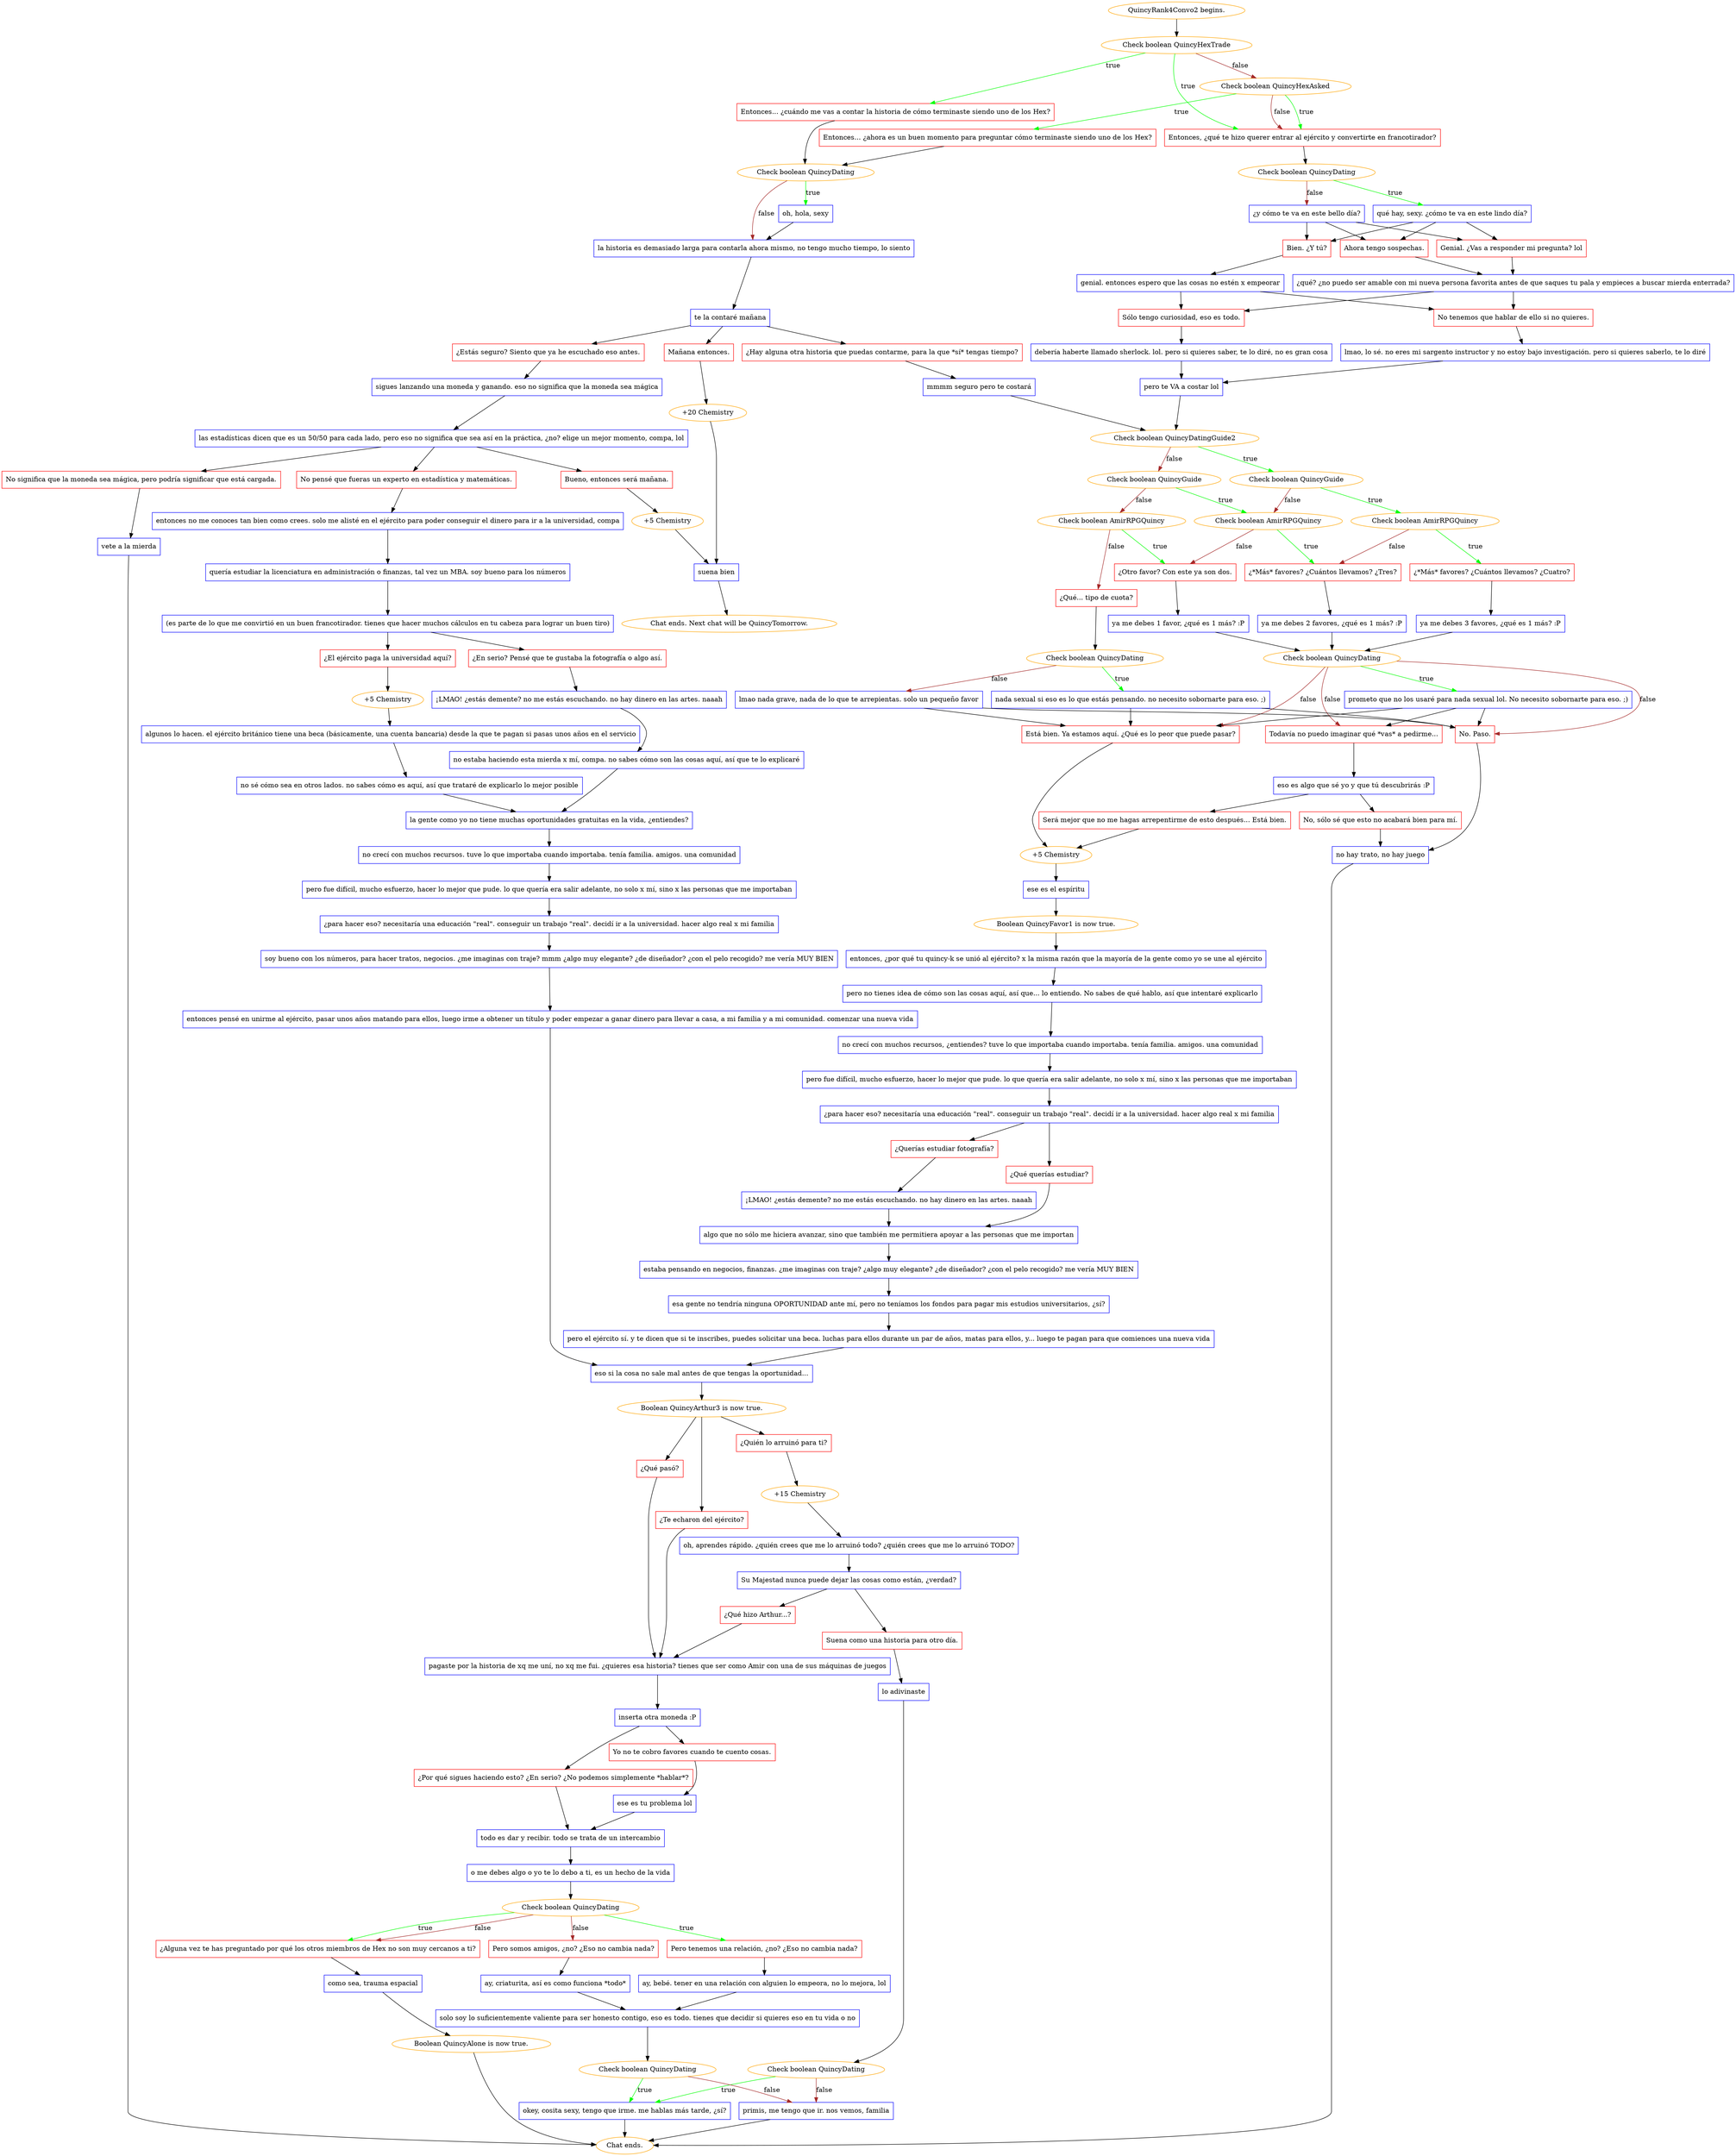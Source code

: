 digraph {
	"QuincyRank4Convo2 begins." [color=orange];
		"QuincyRank4Convo2 begins." -> j2253162781;
	j2253162781 [label="Check boolean QuincyHexTrade",color=orange];
		j2253162781 -> j253086473 [label=true,color=green];
		j2253162781 -> j2787879762 [label=true,color=green];
		j2253162781 -> j3813648319 [label=false,color=brown];
	j253086473 [label="Entonces, ¿qué te hizo querer entrar al ejército y convertirte en francotirador?",shape=box,color=red];
		j253086473 -> j975604575;
	j2787879762 [label="Entonces... ¿cuándo me vas a contar la historia de cómo terminaste siendo uno de los Hex?",shape=box,color=red];
		j2787879762 -> j1313632766;
	j3813648319 [label="Check boolean QuincyHexAsked",color=orange];
		j3813648319 -> j2677939308 [label=true,color=green];
		j3813648319 -> j253086473 [label=true,color=green];
		j3813648319 -> j253086473 [label=false,color=brown];
	j975604575 [label="Check boolean QuincyDating",color=orange];
		j975604575 -> j263965712 [label=true,color=green];
		j975604575 -> j3853548638 [label=false,color=brown];
	j1313632766 [label="Check boolean QuincyDating",color=orange];
		j1313632766 -> j3768053768 [label=true,color=green];
		j1313632766 -> j2095033502 [label=false,color=brown];
	j2677939308 [label="Entonces... ¿ahora es un buen momento para preguntar cómo terminaste siendo uno de los Hex?",shape=box,color=red];
		j2677939308 -> j1313632766;
	j263965712 [label="qué hay, sexy. ¿cómo te va en este lindo día?",shape=box,color=blue];
		j263965712 -> j3564493433;
		j263965712 -> j3975091620;
		j263965712 -> j2180048928;
	j3853548638 [label="¿y cómo te va en este bello día?",shape=box,color=blue];
		j3853548638 -> j3564493433;
		j3853548638 -> j3975091620;
		j3853548638 -> j2180048928;
	j3768053768 [label="oh, hola, sexy",shape=box,color=blue];
		j3768053768 -> j2095033502;
	j2095033502 [label="la historia es demasiado larga para contarla ahora mismo, no tengo mucho tiempo, lo siento",shape=box,color=blue];
		j2095033502 -> j325683280;
	j3564493433 [label="Bien. ¿Y tú?",shape=box,color=red];
		j3564493433 -> j295504953;
	j3975091620 [label="Ahora tengo sospechas.",shape=box,color=red];
		j3975091620 -> j1158191166;
	j2180048928 [label="Genial. ¿Vas a responder mi pregunta? lol",shape=box,color=red];
		j2180048928 -> j1158191166;
	j325683280 [label="te la contaré mañana",shape=box,color=blue];
		j325683280 -> j598372079;
		j325683280 -> j1676544409;
		j325683280 -> j3553722661;
	j295504953 [label="genial. entonces espero que las cosas no estén x empeorar",shape=box,color=blue];
		j295504953 -> j143750754;
		j295504953 -> j2131008577;
	j1158191166 [label="¿qué? ¿no puedo ser amable con mi nueva persona favorita antes de que saques tu pala y empieces a buscar mierda enterrada?",shape=box,color=blue];
		j1158191166 -> j143750754;
		j1158191166 -> j2131008577;
	j598372079 [label="¿Hay alguna otra historia que puedas contarme, para la que *sí* tengas tiempo?",shape=box,color=red];
		j598372079 -> j3649662223;
	j1676544409 [label="¿Estás seguro? Siento que ya he escuchado eso antes.",shape=box,color=red];
		j1676544409 -> j1272708769;
	j3553722661 [label="Mañana entonces.",shape=box,color=red];
		j3553722661 -> j1897540171;
	j143750754 [label="Sólo tengo curiosidad, eso es todo.",shape=box,color=red];
		j143750754 -> j3209468601;
	j2131008577 [label="No tenemos que hablar de ello si no quieres.",shape=box,color=red];
		j2131008577 -> j2445070661;
	j3649662223 [label="mmmm seguro pero te costará",shape=box,color=blue];
		j3649662223 -> j3024806683;
	j1272708769 [label="sigues lanzando una moneda y ganando. eso no significa que la moneda sea mágica",shape=box,color=blue];
		j1272708769 -> j3086410493;
	j1897540171 [label="+20 Chemistry",color=orange];
		j1897540171 -> j3521208669;
	j3209468601 [label="debería haberte llamado sherlock. lol. pero si quieres saber, te lo diré, no es gran cosa",shape=box,color=blue];
		j3209468601 -> j3264903577;
	j2445070661 [label="lmao, lo sé. no eres mi sargento instructor y no estoy bajo investigación. pero si quieres saberlo, te lo diré",shape=box,color=blue];
		j2445070661 -> j3264903577;
	j3024806683 [label="Check boolean QuincyDatingGuide2",color=orange];
		j3024806683 -> j669743190 [label=true,color=green];
		j3024806683 -> j43061601 [label=false,color=brown];
	j3086410493 [label="las estadísticas dicen que es un 50/50 para cada lado, pero eso no significa que sea así en la práctica, ¿no? elige un mejor momento, compa, lol",shape=box,color=blue];
		j3086410493 -> j3439152074;
		j3086410493 -> j3435742665;
		j3086410493 -> j3505724869;
	j3521208669 [label="suena bien",shape=box,color=blue];
		j3521208669 -> "Chat ends. Next chat will be QuincyTomorrow.";
	j3264903577 [label="pero te VA a costar lol",shape=box,color=blue];
		j3264903577 -> j3024806683;
	j669743190 [label="Check boolean QuincyGuide",color=orange];
		j669743190 -> j2725101485 [label=true,color=green];
		j669743190 -> j2826705318 [label=false,color=brown];
	j43061601 [label="Check boolean QuincyGuide",color=orange];
		j43061601 -> j2826705318 [label=true,color=green];
		j43061601 -> j2323465099 [label=false,color=brown];
	j3439152074 [label="No pensé que fueras un experto en estadística y matemáticas.",shape=box,color=red];
		j3439152074 -> j582167856;
	j3435742665 [label="No significa que la moneda sea mágica, pero podría significar que está cargada.",shape=box,color=red];
		j3435742665 -> j1255613919;
	j3505724869 [label="Bueno, entonces será mañana.",shape=box,color=red];
		j3505724869 -> j3916612863;
	"Chat ends. Next chat will be QuincyTomorrow." [color=orange];
	j2725101485 [label="Check boolean AmirRPGQuincy",color=orange];
		j2725101485 -> j1616786100 [label=true,color=green];
		j2725101485 -> j3781848795 [label=false,color=brown];
	j2826705318 [label="Check boolean AmirRPGQuincy",color=orange];
		j2826705318 -> j3781848795 [label=true,color=green];
		j2826705318 -> j2644389254 [label=false,color=brown];
	j2323465099 [label="Check boolean AmirRPGQuincy",color=orange];
		j2323465099 -> j2644389254 [label=true,color=green];
		j2323465099 -> j4212763036 [label=false,color=brown];
	j582167856 [label="entonces no me conoces tan bien como crees. solo me alisté en el ejército para poder conseguir el dinero para ir a la universidad, compa",shape=box,color=blue];
		j582167856 -> j1998612569;
	j1255613919 [label="vete a la mierda",shape=box,color=blue];
		j1255613919 -> "Chat ends.";
	j3916612863 [label="+5 Chemistry",color=orange];
		j3916612863 -> j3521208669;
	j1616786100 [label="¿*Más* favores? ¿Cuántos llevamos? ¿Cuatro?",shape=box,color=red];
		j1616786100 -> j987786989;
	j3781848795 [label="¿*Más* favores? ¿Cuántos llevamos? ¿Tres?",shape=box,color=red];
		j3781848795 -> j4232609306;
	j2644389254 [label="¿Otro favor? Con este ya son dos.",shape=box,color=red];
		j2644389254 -> j1251156572;
	j4212763036 [label="¿Qué... tipo de cuota?",shape=box,color=red];
		j4212763036 -> j1693636721;
	j1998612569 [label="quería estudiar la licenciatura en administración o finanzas, tal vez un MBA. soy bueno para los números",shape=box,color=blue];
		j1998612569 -> j1641725080;
	"Chat ends." [color=orange];
	j987786989 [label="ya me debes 3 favores, ¿qué es 1 más? :P",shape=box,color=blue];
		j987786989 -> j3185193467;
	j4232609306 [label="ya me debes 2 favores, ¿qué es 1 más? :P",shape=box,color=blue];
		j4232609306 -> j3185193467;
	j1251156572 [label="ya me debes 1 favor, ¿qué es 1 más? :P",shape=box,color=blue];
		j1251156572 -> j3185193467;
	j1693636721 [label="Check boolean QuincyDating",color=orange];
		j1693636721 -> j2894512155 [label=true,color=green];
		j1693636721 -> j882453378 [label=false,color=brown];
	j1641725080 [label="(es parte de lo que me convirtió en un buen francotirador. tienes que hacer muchos cálculos en tu cabeza para lograr un buen tiro)",shape=box,color=blue];
		j1641725080 -> j610879665;
		j1641725080 -> j2294566446;
	j3185193467 [label="Check boolean QuincyDating",color=orange];
		j3185193467 -> j1531217894 [label=true,color=green];
		j3185193467 -> j3624657481 [label=false,color=brown];
		j3185193467 -> j3329713139 [label=false,color=brown];
		j3185193467 -> j3195339205 [label=false,color=brown];
	j2894512155 [label="nada sexual si eso es lo que estás pensando. no necesito sobornarte para eso. ;)",shape=box,color=blue];
		j2894512155 -> j3195339205;
		j2894512155 -> j3329713139;
	j882453378 [label="lmao nada grave, nada de lo que te arrepientas. solo un pequeño favor",shape=box,color=blue];
		j882453378 -> j3195339205;
		j882453378 -> j3329713139;
	j610879665 [label="¿En serio? Pensé que te gustaba la fotografía o algo así.",shape=box,color=red];
		j610879665 -> j1208312221;
	j2294566446 [label="¿El ejército paga la universidad aquí?",shape=box,color=red];
		j2294566446 -> j1554361943;
	j1531217894 [label="prometo que no los usaré para nada sexual lol. No necesito sobornarte para eso. ;)",shape=box,color=blue];
		j1531217894 -> j3624657481;
		j1531217894 -> j3329713139;
		j1531217894 -> j3195339205;
	j3624657481 [label="Todavía no puedo imaginar qué *vas* a pedirme...",shape=box,color=red];
		j3624657481 -> j3753411322;
	j3329713139 [label="No. Paso.",shape=box,color=red];
		j3329713139 -> j2414688082;
	j3195339205 [label="Está bien. Ya estamos aquí. ¿Qué es lo peor que puede pasar?",shape=box,color=red];
		j3195339205 -> j1944528806;
	j1208312221 [label="¡LMAO! ¿estás demente? no me estás escuchando. no hay dinero en las artes. naaah",shape=box,color=blue];
		j1208312221 -> j3572397668;
	j1554361943 [label="+5 Chemistry",color=orange];
		j1554361943 -> j2636329481;
	j3753411322 [label="eso es algo que sé yo y que tú descubrirás :P",shape=box,color=blue];
		j3753411322 -> j3870818899;
		j3753411322 -> j2439599544;
	j2414688082 [label="no hay trato, no hay juego",shape=box,color=blue];
		j2414688082 -> "Chat ends.";
	j1944528806 [label="+5 Chemistry",color=orange];
		j1944528806 -> j3154632076;
	j3572397668 [label="no estaba haciendo esta mierda x mí, compa. no sabes cómo son las cosas aquí, así que te lo explicaré",shape=box,color=blue];
		j3572397668 -> j637645936;
	j2636329481 [label="algunos lo hacen. el ejército británico tiene una beca (básicamente, una cuenta bancaria) desde la que te pagan si pasas unos años en el servicio",shape=box,color=blue];
		j2636329481 -> j417821367;
	j3870818899 [label="Será mejor que no me hagas arrepentirme de esto después... Está bien.",shape=box,color=red];
		j3870818899 -> j1944528806;
	j2439599544 [label="No, sólo sé que esto no acabará bien para mí.",shape=box,color=red];
		j2439599544 -> j2414688082;
	j3154632076 [label="ese es el espíritu",shape=box,color=blue];
		j3154632076 -> j2205283047;
	j637645936 [label="la gente como yo no tiene muchas oportunidades gratuitas en la vida, ¿entiendes?",shape=box,color=blue];
		j637645936 -> j1885958150;
	j417821367 [label="no sé cómo sea en otros lados. no sabes cómo es aquí, así que trataré de explicarlo lo mejor posible",shape=box,color=blue];
		j417821367 -> j637645936;
	j2205283047 [label="Boolean QuincyFavor1 is now true.",color=orange];
		j2205283047 -> j2089948062;
	j1885958150 [label="no crecí con muchos recursos. tuve lo que importaba cuando importaba. tenía familia. amigos. una comunidad",shape=box,color=blue];
		j1885958150 -> j198111964;
	j2089948062 [label="entonces, ¿por qué tu quincy-k se unió al ejército? x la misma razón que la mayoría de la gente como yo se une al ejército",shape=box,color=blue];
		j2089948062 -> j1584411724;
	j198111964 [label="pero fue difícil, mucho esfuerzo, hacer lo mejor que pude. lo que quería era salir adelante, no solo x mí, sino x las personas que me importaban",shape=box,color=blue];
		j198111964 -> j1069356000;
	j1584411724 [label="pero no tienes idea de cómo son las cosas aquí, así que... lo entiendo. No sabes de qué hablo, así que intentaré explicarlo",shape=box,color=blue];
		j1584411724 -> j1606116551;
	j1069356000 [label="¿para hacer eso? necesitaría una educación \"real\". conseguir un trabajo \"real\". decidí ir a la universidad. hacer algo real x mi familia",shape=box,color=blue];
		j1069356000 -> j3551942237;
	j1606116551 [label="no crecí con muchos recursos, ¿entiendes? tuve lo que importaba cuando importaba. tenía familia. amigos. una comunidad",shape=box,color=blue];
		j1606116551 -> j1304926337;
	j3551942237 [label="soy bueno con los números, para hacer tratos, negocios. ¿me imaginas con traje? mmm ¿algo muy elegante? ¿de diseñador? ¿con el pelo recogido? me vería MUY BIEN",shape=box,color=blue];
		j3551942237 -> j3413706886;
	j1304926337 [label="pero fue difícil, mucho esfuerzo, hacer lo mejor que pude. lo que quería era salir adelante, no solo x mí, sino x las personas que me importaban",shape=box,color=blue];
		j1304926337 -> j1917764615;
	j3413706886 [label="entonces pensé en unirme al ejército, pasar unos años matando para ellos, luego irme a obtener un título y poder empezar a ganar dinero para llevar a casa, a mi familia y a mi comunidad. comenzar una nueva vida",shape=box,color=blue];
		j3413706886 -> j4057157382;
	j1917764615 [label="¿para hacer eso? necesitaría una educación \"real\". conseguir un trabajo \"real\". decidí ir a la universidad. hacer algo real x mi familia",shape=box,color=blue];
		j1917764615 -> j378668444;
		j1917764615 -> j2219771289;
	j4057157382 [label="eso si la cosa no sale mal antes de que tengas la oportunidad...",shape=box,color=blue];
		j4057157382 -> j2003456676;
	j378668444 [label="¿Querías estudiar fotografía?",shape=box,color=red];
		j378668444 -> j3151887576;
	j2219771289 [label="¿Qué querías estudiar?",shape=box,color=red];
		j2219771289 -> j2437623867;
	j2003456676 [label="Boolean QuincyArthur3 is now true.",color=orange];
		j2003456676 -> j3597215917;
		j2003456676 -> j4248274742;
		j2003456676 -> j347390507;
	j3151887576 [label="¡LMAO! ¿estás demente? no me estás escuchando. no hay dinero en las artes. naaah",shape=box,color=blue];
		j3151887576 -> j2437623867;
	j2437623867 [label="algo que no sólo me hiciera avanzar, sino que también me permitiera apoyar a las personas que me importan",shape=box,color=blue];
		j2437623867 -> j1635481837;
	j3597215917 [label="¿Qué pasó?",shape=box,color=red];
		j3597215917 -> j3088096931;
	j4248274742 [label="¿Quién lo arruinó para ti?",shape=box,color=red];
		j4248274742 -> j4212295997;
	j347390507 [label="¿Te echaron del ejército?",shape=box,color=red];
		j347390507 -> j3088096931;
	j1635481837 [label="estaba pensando en negocios, finanzas. ¿me imaginas con traje? ¿algo muy elegante? ¿de diseñador? ¿con el pelo recogido? me vería MUY BIEN",shape=box,color=blue];
		j1635481837 -> j2846621861;
	j3088096931 [label="pagaste por la historia de xq me uní, no xq me fui. ¿quieres esa historia? tienes que ser como Amir con una de sus máquinas de juegos",shape=box,color=blue];
		j3088096931 -> j1650754273;
	j4212295997 [label="+15 Chemistry",color=orange];
		j4212295997 -> j3461002351;
	j2846621861 [label="esa gente no tendría ninguna OPORTUNIDAD ante mí, pero no teníamos los fondos para pagar mis estudios universitarios, ¿sí?",shape=box,color=blue];
		j2846621861 -> j82571061;
	j1650754273 [label="inserta otra moneda :P",shape=box,color=blue];
		j1650754273 -> j509336677;
		j1650754273 -> j2750454386;
	j3461002351 [label="oh, aprendes rápido. ¿quién crees que me lo arruinó todo? ¿quién crees que me lo arruinó TODO?",shape=box,color=blue];
		j3461002351 -> j3762660240;
	j82571061 [label="pero el ejército sí. y te dicen que si te inscribes, puedes solicitar una beca. luchas para ellos durante un par de años, matas para ellos, y... luego te pagan para que comiences una nueva vida",shape=box,color=blue];
		j82571061 -> j4057157382;
	j509336677 [label="¿Por qué sigues haciendo esto? ¿En serio? ¿No podemos simplemente *hablar*?",shape=box,color=red];
		j509336677 -> j1661471239;
	j2750454386 [label="Yo no te cobro favores cuando te cuento cosas.",shape=box,color=red];
		j2750454386 -> j1412766919;
	j3762660240 [label="Su Majestad nunca puede dejar las cosas como están, ¿verdad?",shape=box,color=blue];
		j3762660240 -> j2209236067;
		j3762660240 -> j116820846;
	j1661471239 [label="todo es dar y recibir. todo se trata de un intercambio",shape=box,color=blue];
		j1661471239 -> j224941967;
	j1412766919 [label="ese es tu problema lol",shape=box,color=blue];
		j1412766919 -> j1661471239;
	j2209236067 [label="¿Qué hizo Arthur...?",shape=box,color=red];
		j2209236067 -> j3088096931;
	j116820846 [label="Suena como una historia para otro día.",shape=box,color=red];
		j116820846 -> j2733094290;
	j224941967 [label="o me debes algo o yo te lo debo a ti, es un hecho de la vida",shape=box,color=blue];
		j224941967 -> j2519863613;
	j2733094290 [label="lo adivinaste",shape=box,color=blue];
		j2733094290 -> j2650928113;
	j2519863613 [label="Check boolean QuincyDating",color=orange];
		j2519863613 -> j1423478747 [label=true,color=green];
		j2519863613 -> j1888715831 [label=true,color=green];
		j2519863613 -> j473867480 [label=false,color=brown];
		j2519863613 -> j1888715831 [label=false,color=brown];
	j2650928113 [label="Check boolean QuincyDating",color=orange];
		j2650928113 -> j1725188884 [label=true,color=green];
		j2650928113 -> j1078467287 [label=false,color=brown];
	j1423478747 [label="Pero tenemos una relación, ¿no? ¿Eso no cambia nada?",shape=box,color=red];
		j1423478747 -> j2115899467;
	j1888715831 [label="¿Alguna vez te has preguntado por qué los otros miembros de Hex no son muy cercanos a ti?",shape=box,color=red];
		j1888715831 -> j2945404126;
	j473867480 [label="Pero somos amigos, ¿no? ¿Eso no cambia nada?",shape=box,color=red];
		j473867480 -> j478119714;
	j1725188884 [label="okey, cosita sexy, tengo que irme. me hablas más tarde, ¿sí?",shape=box,color=blue];
		j1725188884 -> "Chat ends.";
	j1078467287 [label="primis, me tengo que ir. nos vemos, familia",shape=box,color=blue];
		j1078467287 -> "Chat ends.";
	j2115899467 [label="ay, bebé. tener en una relación con alguien lo empeora, no lo mejora, lol",shape=box,color=blue];
		j2115899467 -> j2658565306;
	j2945404126 [label="como sea, trauma espacial",shape=box,color=blue];
		j2945404126 -> j2991450888;
	j478119714 [label="ay, criaturita, así es como funciona *todo*",shape=box,color=blue];
		j478119714 -> j2658565306;
	j2658565306 [label="solo soy lo suficientemente valiente para ser honesto contigo, eso es todo. tienes que decidir si quieres eso en tu vida o no",shape=box,color=blue];
		j2658565306 -> j327474352;
	j2991450888 [label="Boolean QuincyAlone is now true.",color=orange];
		j2991450888 -> "Chat ends.";
	j327474352 [label="Check boolean QuincyDating",color=orange];
		j327474352 -> j1725188884 [label=true,color=green];
		j327474352 -> j1078467287 [label=false,color=brown];
}